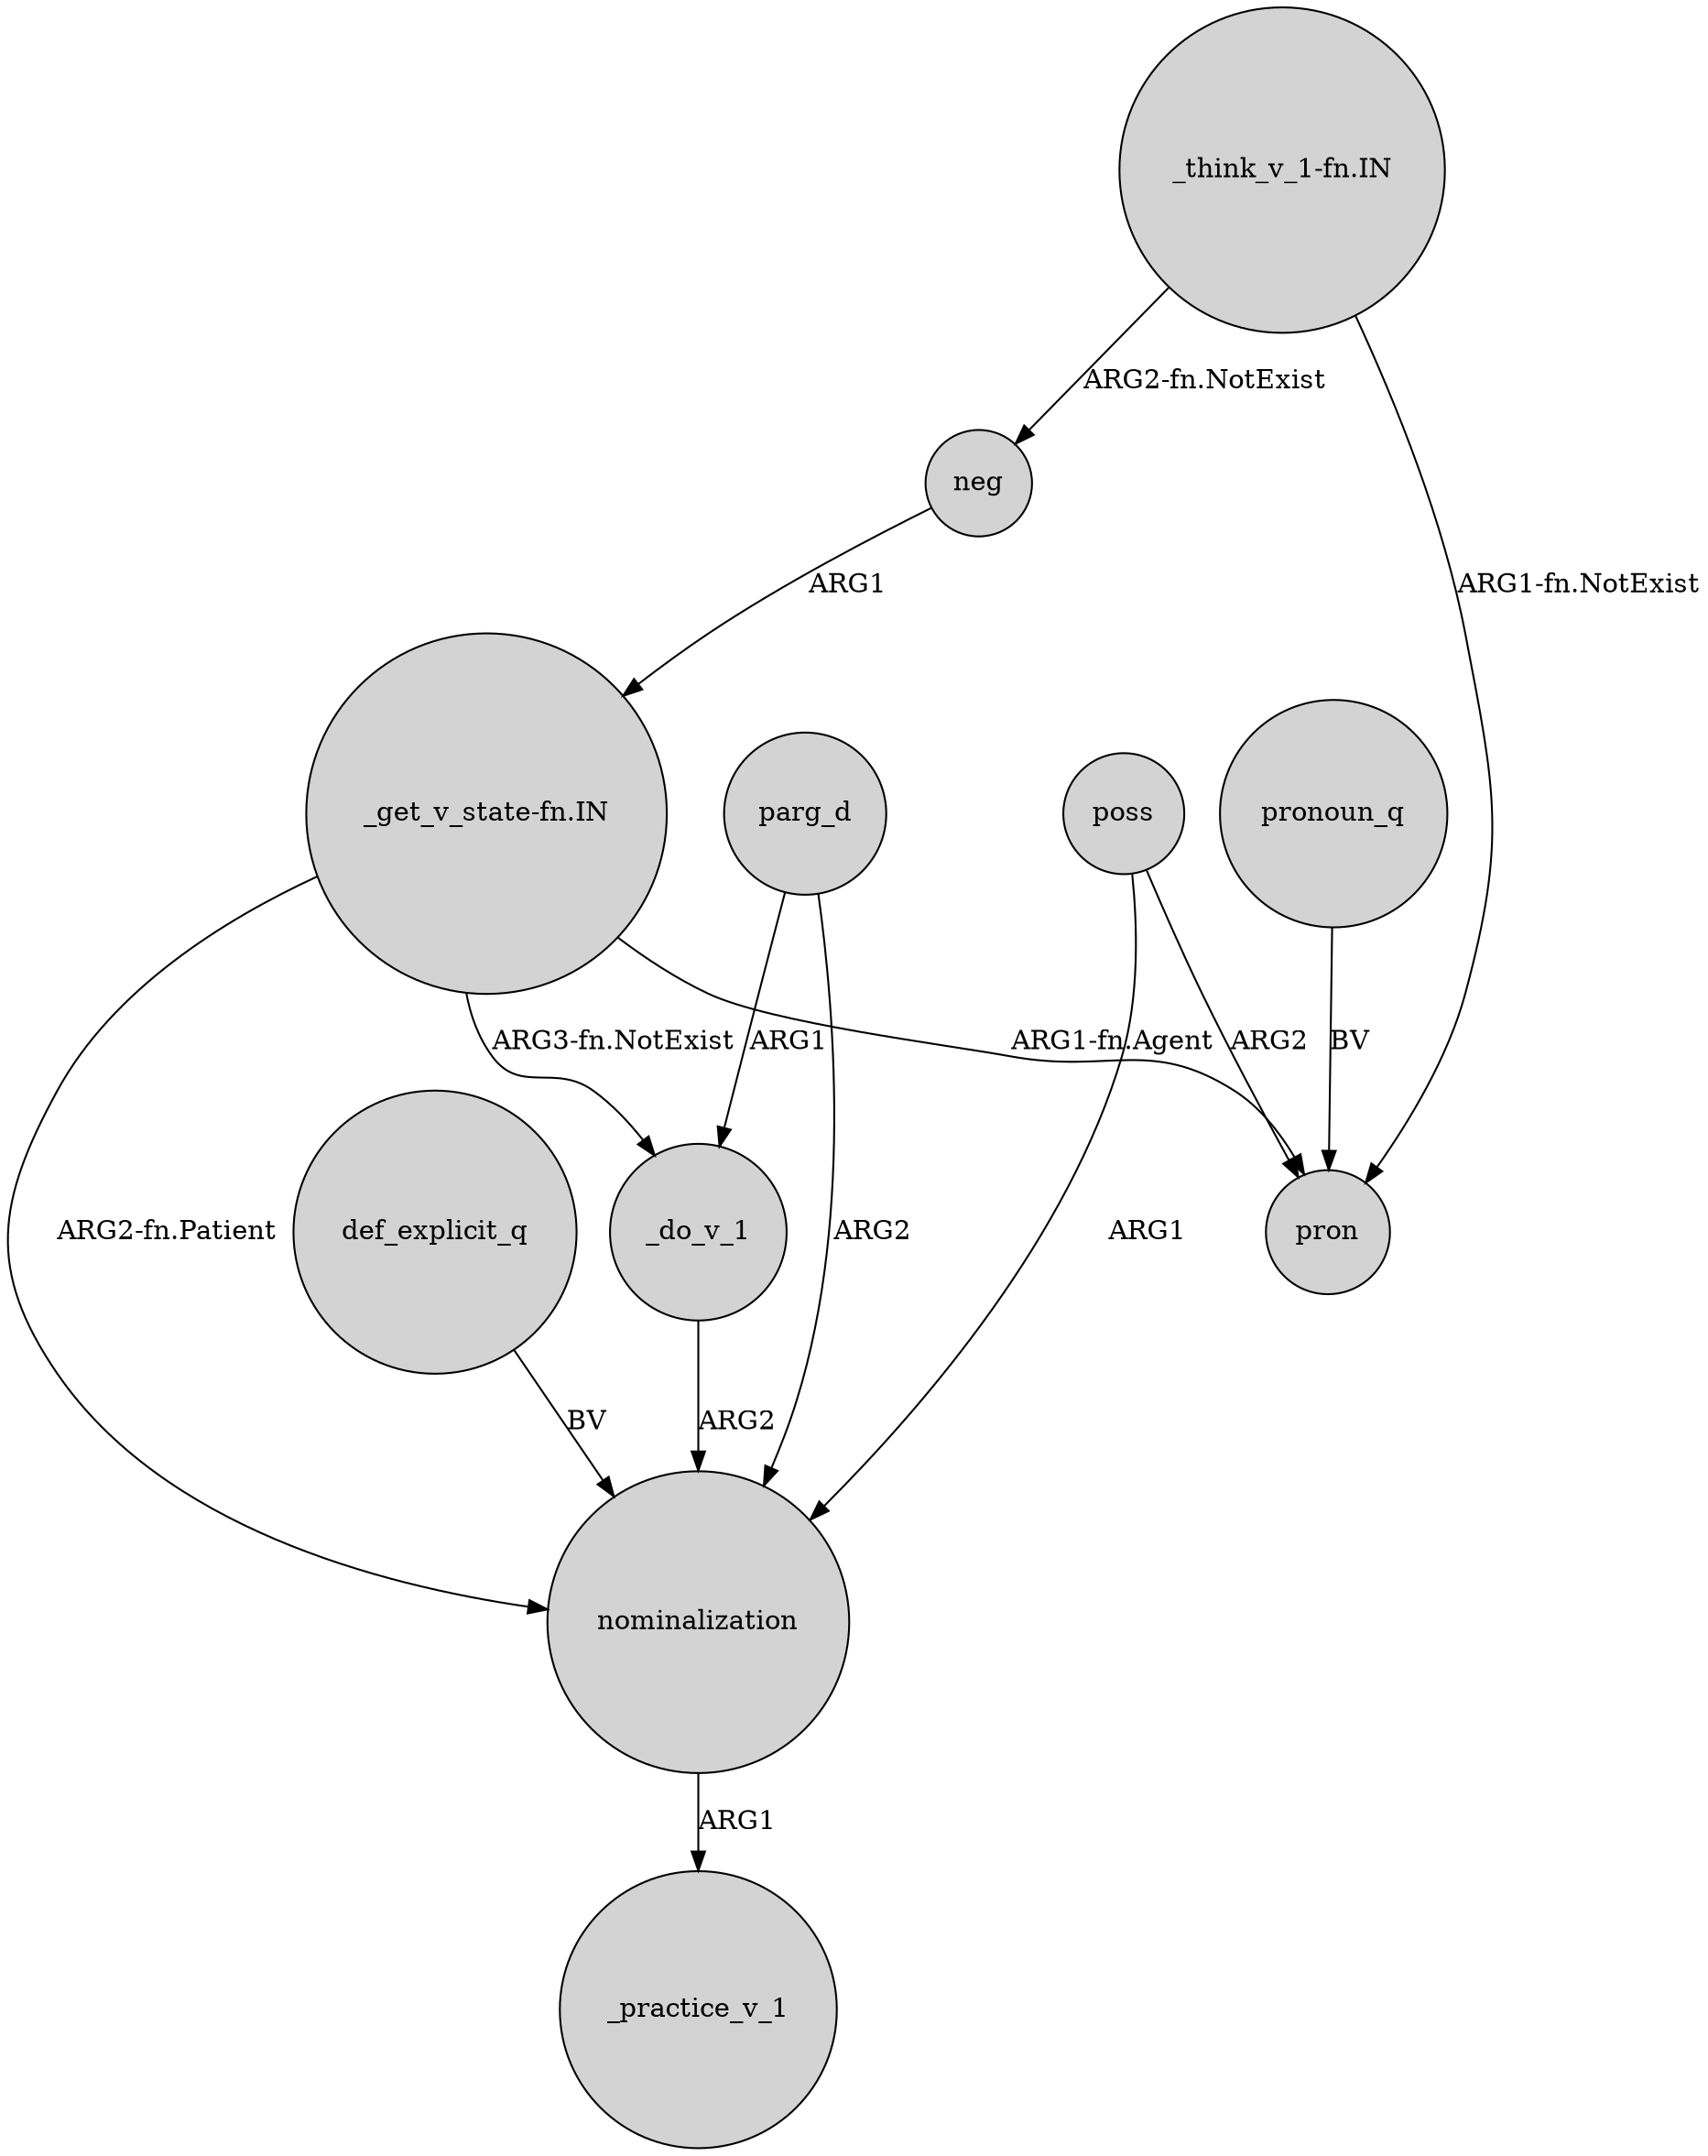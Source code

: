 digraph {
	node [shape=circle style=filled]
	"_get_v_state-fn.IN" -> nominalization [label="ARG2-fn.Patient"]
	neg -> "_get_v_state-fn.IN" [label=ARG1]
	def_explicit_q -> nominalization [label=BV]
	parg_d -> _do_v_1 [label=ARG1]
	"_get_v_state-fn.IN" -> _do_v_1 [label="ARG3-fn.NotExist"]
	pronoun_q -> pron [label=BV]
	poss -> pron [label=ARG2]
	parg_d -> nominalization [label=ARG2]
	"_think_v_1-fn.IN" -> pron [label="ARG1-fn.NotExist"]
	nominalization -> _practice_v_1 [label=ARG1]
	poss -> nominalization [label=ARG1]
	_do_v_1 -> nominalization [label=ARG2]
	"_get_v_state-fn.IN" -> pron [label="ARG1-fn.Agent"]
	"_think_v_1-fn.IN" -> neg [label="ARG2-fn.NotExist"]
}
